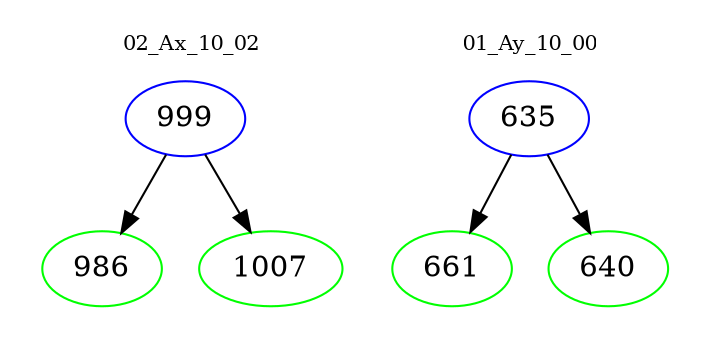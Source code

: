 digraph{
subgraph cluster_0 {
color = white
label = "02_Ax_10_02";
fontsize=10;
T0_999 [label="999", color="blue"]
T0_999 -> T0_986 [color="black"]
T0_986 [label="986", color="green"]
T0_999 -> T0_1007 [color="black"]
T0_1007 [label="1007", color="green"]
}
subgraph cluster_1 {
color = white
label = "01_Ay_10_00";
fontsize=10;
T1_635 [label="635", color="blue"]
T1_635 -> T1_661 [color="black"]
T1_661 [label="661", color="green"]
T1_635 -> T1_640 [color="black"]
T1_640 [label="640", color="green"]
}
}
